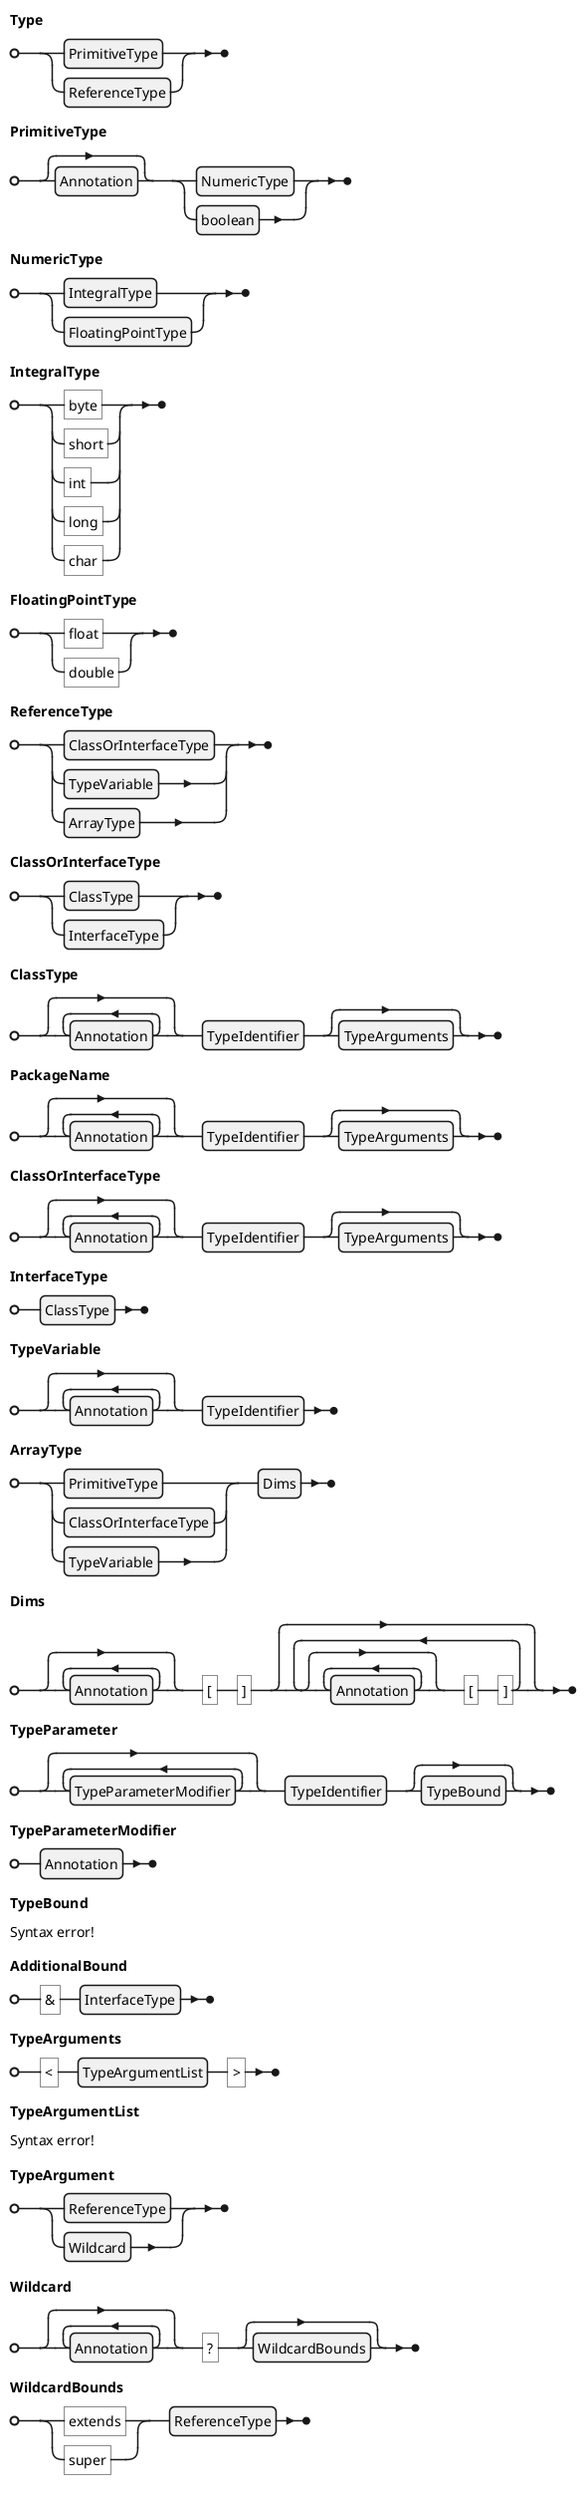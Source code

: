 @startebnf
Type = PrimitiveType | ReferenceType;
PrimitiveType = [Annotation], (NumericType | boolean );
NumericType = IntegralType | FloatingPointType;
IntegralType = "byte" | "short" | "int" | "long" | "char";
FloatingPointType = "float" | "double";
ReferenceType = ClassOrInterfaceType | TypeVariable | ArrayType;
ClassOrInterfaceType = ClassType | InterfaceType;
ClassType = {Annotation}, TypeIdentifier, [TypeArguments];
PackageName = {Annotation}, TypeIdentifier, [TypeArguments];
ClassOrInterfaceType = {Annotation}, TypeIdentifier, [TypeArguments];
InterfaceType = ClassType;
TypeVariable = {Annotation}, TypeIdentifier;
ArrayType = (PrimitiveType | ClassOrInterfaceType | TypeVariable), Dims;
Dims=  {Annotation}, "[", "]", {{Annotation}, "[", "]"};
TypeParameter = {TypeParameterModifier}, TypeIdentifier, [TypeBound];
TypeParameterModifier = Annotation;
TypeBound = ("extends", TypeVariable) | ("extends" ClassOrInterfaceType {AdditionalBound});
AdditionalBound = "&", InterfaceType;
TypeArguments = "<", TypeArgumentList, ">";
TypeArgumentList = TypeArgument {",", TypeArgument};
TypeArgument = ReferenceType | Wildcard;
Wildcard = {Annotation}, "?", [WildcardBounds];
WildcardBounds = ("extends" | "super"), ReferenceType;
@endebnf
